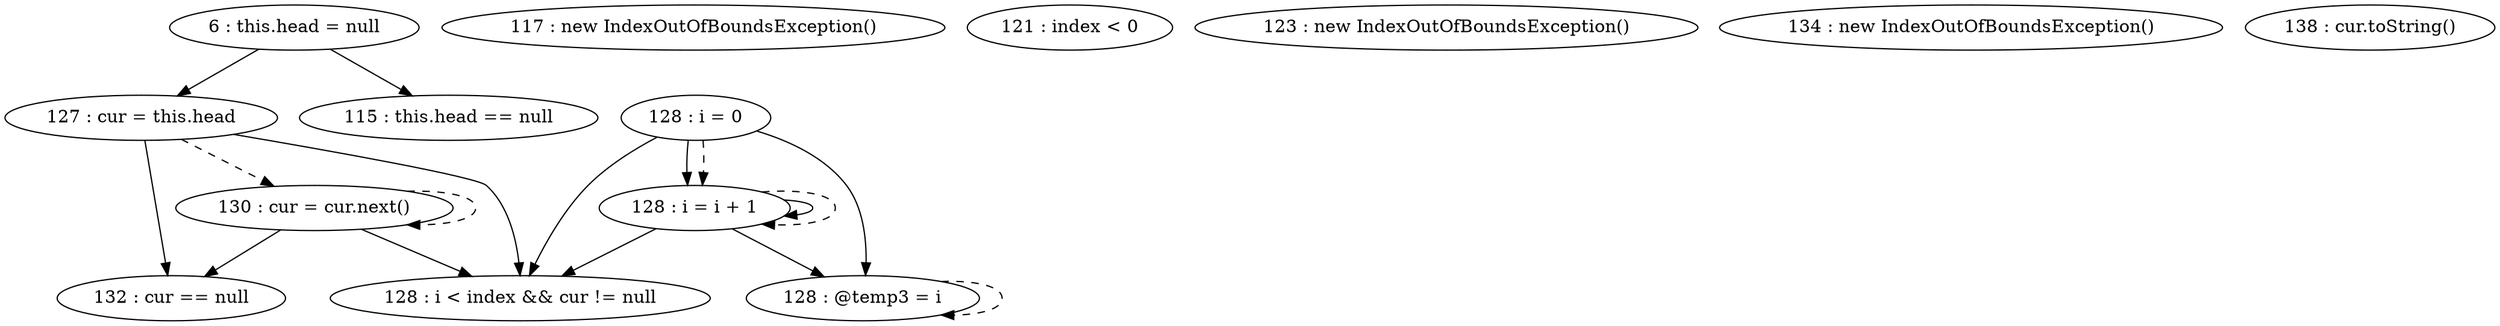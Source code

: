 digraph G {
"6 : this.head = null"
"6 : this.head = null" -> "127 : cur = this.head"
"6 : this.head = null" -> "115 : this.head == null"
"115 : this.head == null"
"117 : new IndexOutOfBoundsException()"
"121 : index < 0"
"123 : new IndexOutOfBoundsException()"
"127 : cur = this.head"
"127 : cur = this.head" -> "128 : i < index && cur != null"
"127 : cur = this.head" -> "132 : cur == null"
"127 : cur = this.head" -> "130 : cur = cur.next()" [style=dashed]
"128 : i = 0"
"128 : i = 0" -> "128 : i < index && cur != null"
"128 : i = 0" -> "128 : @temp3 = i"
"128 : i = 0" -> "128 : i = i + 1"
"128 : i = 0" -> "128 : i = i + 1" [style=dashed]
"128 : i < index && cur != null"
"130 : cur = cur.next()"
"130 : cur = cur.next()" -> "128 : i < index && cur != null"
"130 : cur = cur.next()" -> "132 : cur == null"
"130 : cur = cur.next()" -> "130 : cur = cur.next()" [style=dashed]
"128 : @temp3 = i"
"128 : @temp3 = i" -> "128 : @temp3 = i" [style=dashed]
"128 : i = i + 1"
"128 : i = i + 1" -> "128 : i < index && cur != null"
"128 : i = i + 1" -> "128 : @temp3 = i"
"128 : i = i + 1" -> "128 : i = i + 1"
"128 : i = i + 1" -> "128 : i = i + 1" [style=dashed]
"132 : cur == null"
"134 : new IndexOutOfBoundsException()"
"138 : cur.toString()"
}